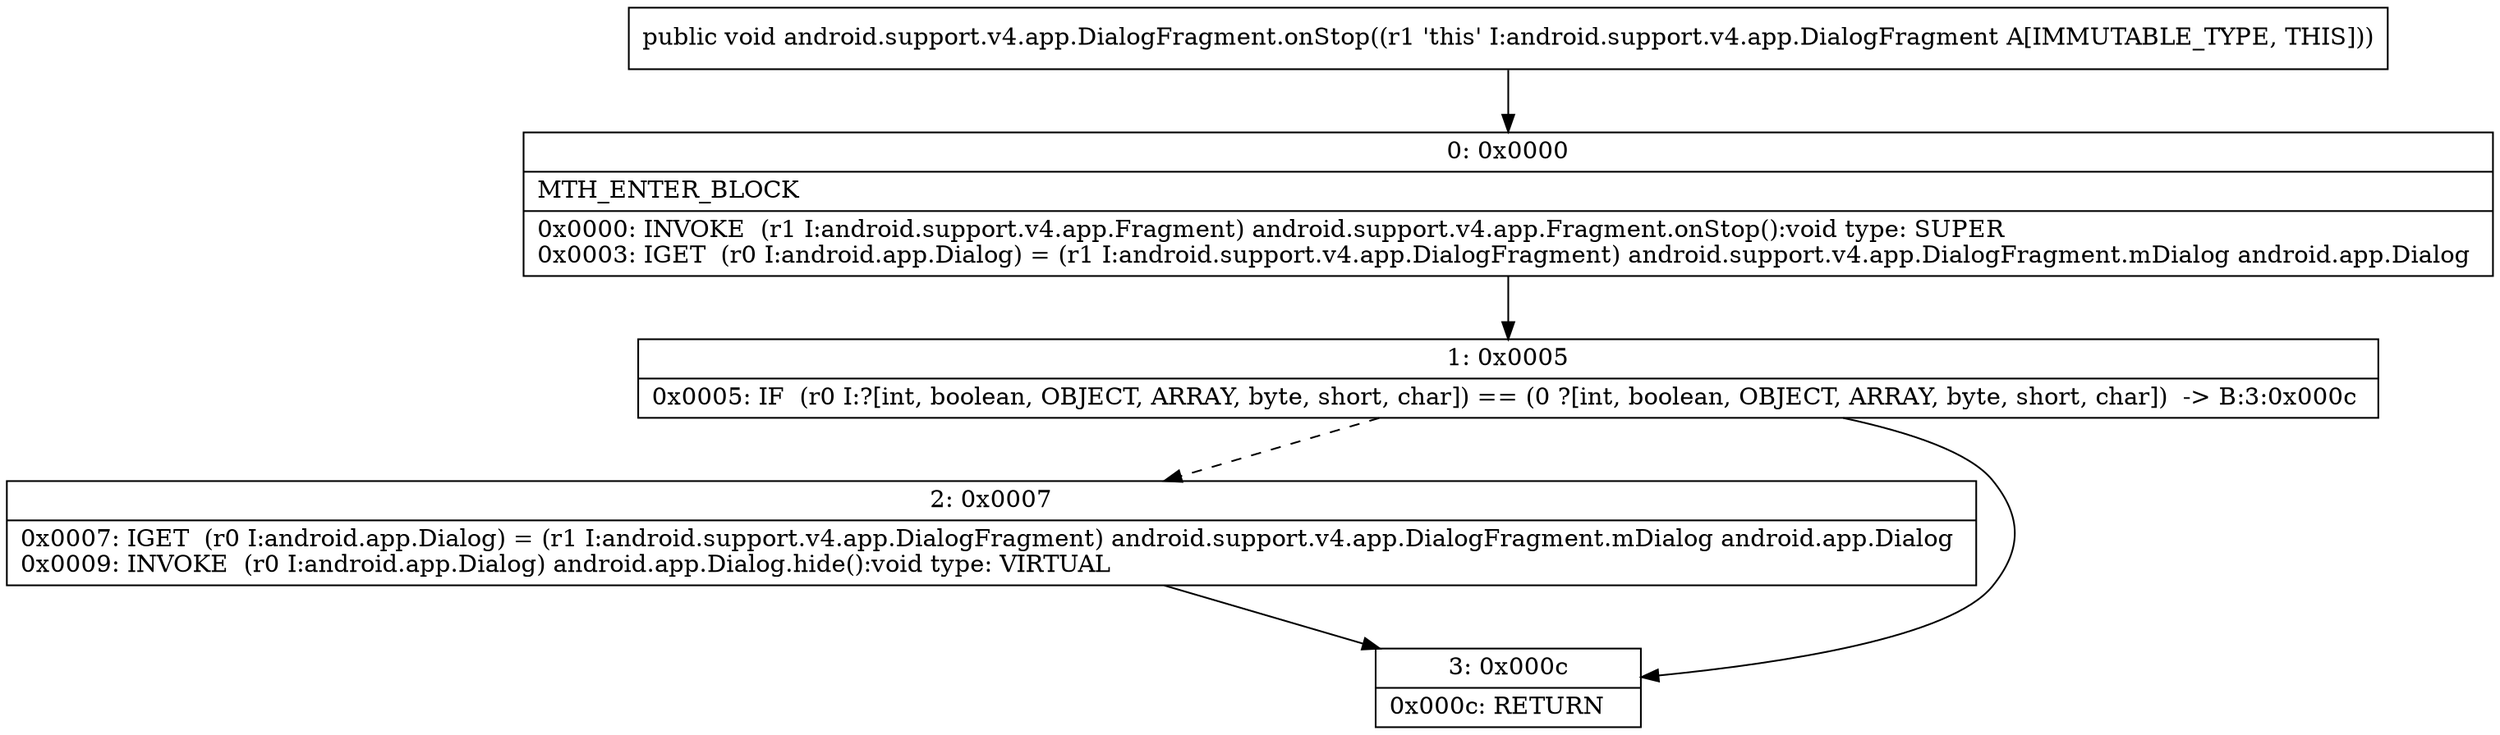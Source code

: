 digraph "CFG forandroid.support.v4.app.DialogFragment.onStop()V" {
Node_0 [shape=record,label="{0\:\ 0x0000|MTH_ENTER_BLOCK\l|0x0000: INVOKE  (r1 I:android.support.v4.app.Fragment) android.support.v4.app.Fragment.onStop():void type: SUPER \l0x0003: IGET  (r0 I:android.app.Dialog) = (r1 I:android.support.v4.app.DialogFragment) android.support.v4.app.DialogFragment.mDialog android.app.Dialog \l}"];
Node_1 [shape=record,label="{1\:\ 0x0005|0x0005: IF  (r0 I:?[int, boolean, OBJECT, ARRAY, byte, short, char]) == (0 ?[int, boolean, OBJECT, ARRAY, byte, short, char])  \-\> B:3:0x000c \l}"];
Node_2 [shape=record,label="{2\:\ 0x0007|0x0007: IGET  (r0 I:android.app.Dialog) = (r1 I:android.support.v4.app.DialogFragment) android.support.v4.app.DialogFragment.mDialog android.app.Dialog \l0x0009: INVOKE  (r0 I:android.app.Dialog) android.app.Dialog.hide():void type: VIRTUAL \l}"];
Node_3 [shape=record,label="{3\:\ 0x000c|0x000c: RETURN   \l}"];
MethodNode[shape=record,label="{public void android.support.v4.app.DialogFragment.onStop((r1 'this' I:android.support.v4.app.DialogFragment A[IMMUTABLE_TYPE, THIS])) }"];
MethodNode -> Node_0;
Node_0 -> Node_1;
Node_1 -> Node_2[style=dashed];
Node_1 -> Node_3;
Node_2 -> Node_3;
}

